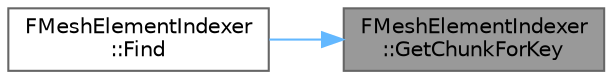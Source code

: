 digraph "FMeshElementIndexer::GetChunkForKey"
{
 // INTERACTIVE_SVG=YES
 // LATEX_PDF_SIZE
  bgcolor="transparent";
  edge [fontname=Helvetica,fontsize=10,labelfontname=Helvetica,labelfontsize=10];
  node [fontname=Helvetica,fontsize=10,shape=box,height=0.2,width=0.4];
  rankdir="RL";
  Node1 [id="Node000001",label="FMeshElementIndexer\l::GetChunkForKey",height=0.2,width=0.4,color="gray40", fillcolor="grey60", style="filled", fontcolor="black",tooltip=" "];
  Node1 -> Node2 [id="edge1_Node000001_Node000002",dir="back",color="steelblue1",style="solid",tooltip=" "];
  Node2 [id="Node000002",label="FMeshElementIndexer\l::Find",height=0.2,width=0.4,color="grey40", fillcolor="white", style="filled",URL="$da/dd3/classFMeshElementIndexer.html#a23bfac77a8beda62b1331af7a8e164cf",tooltip="Retrieve all referencer indices whose named attribute refers to KeyIndex."];
}
